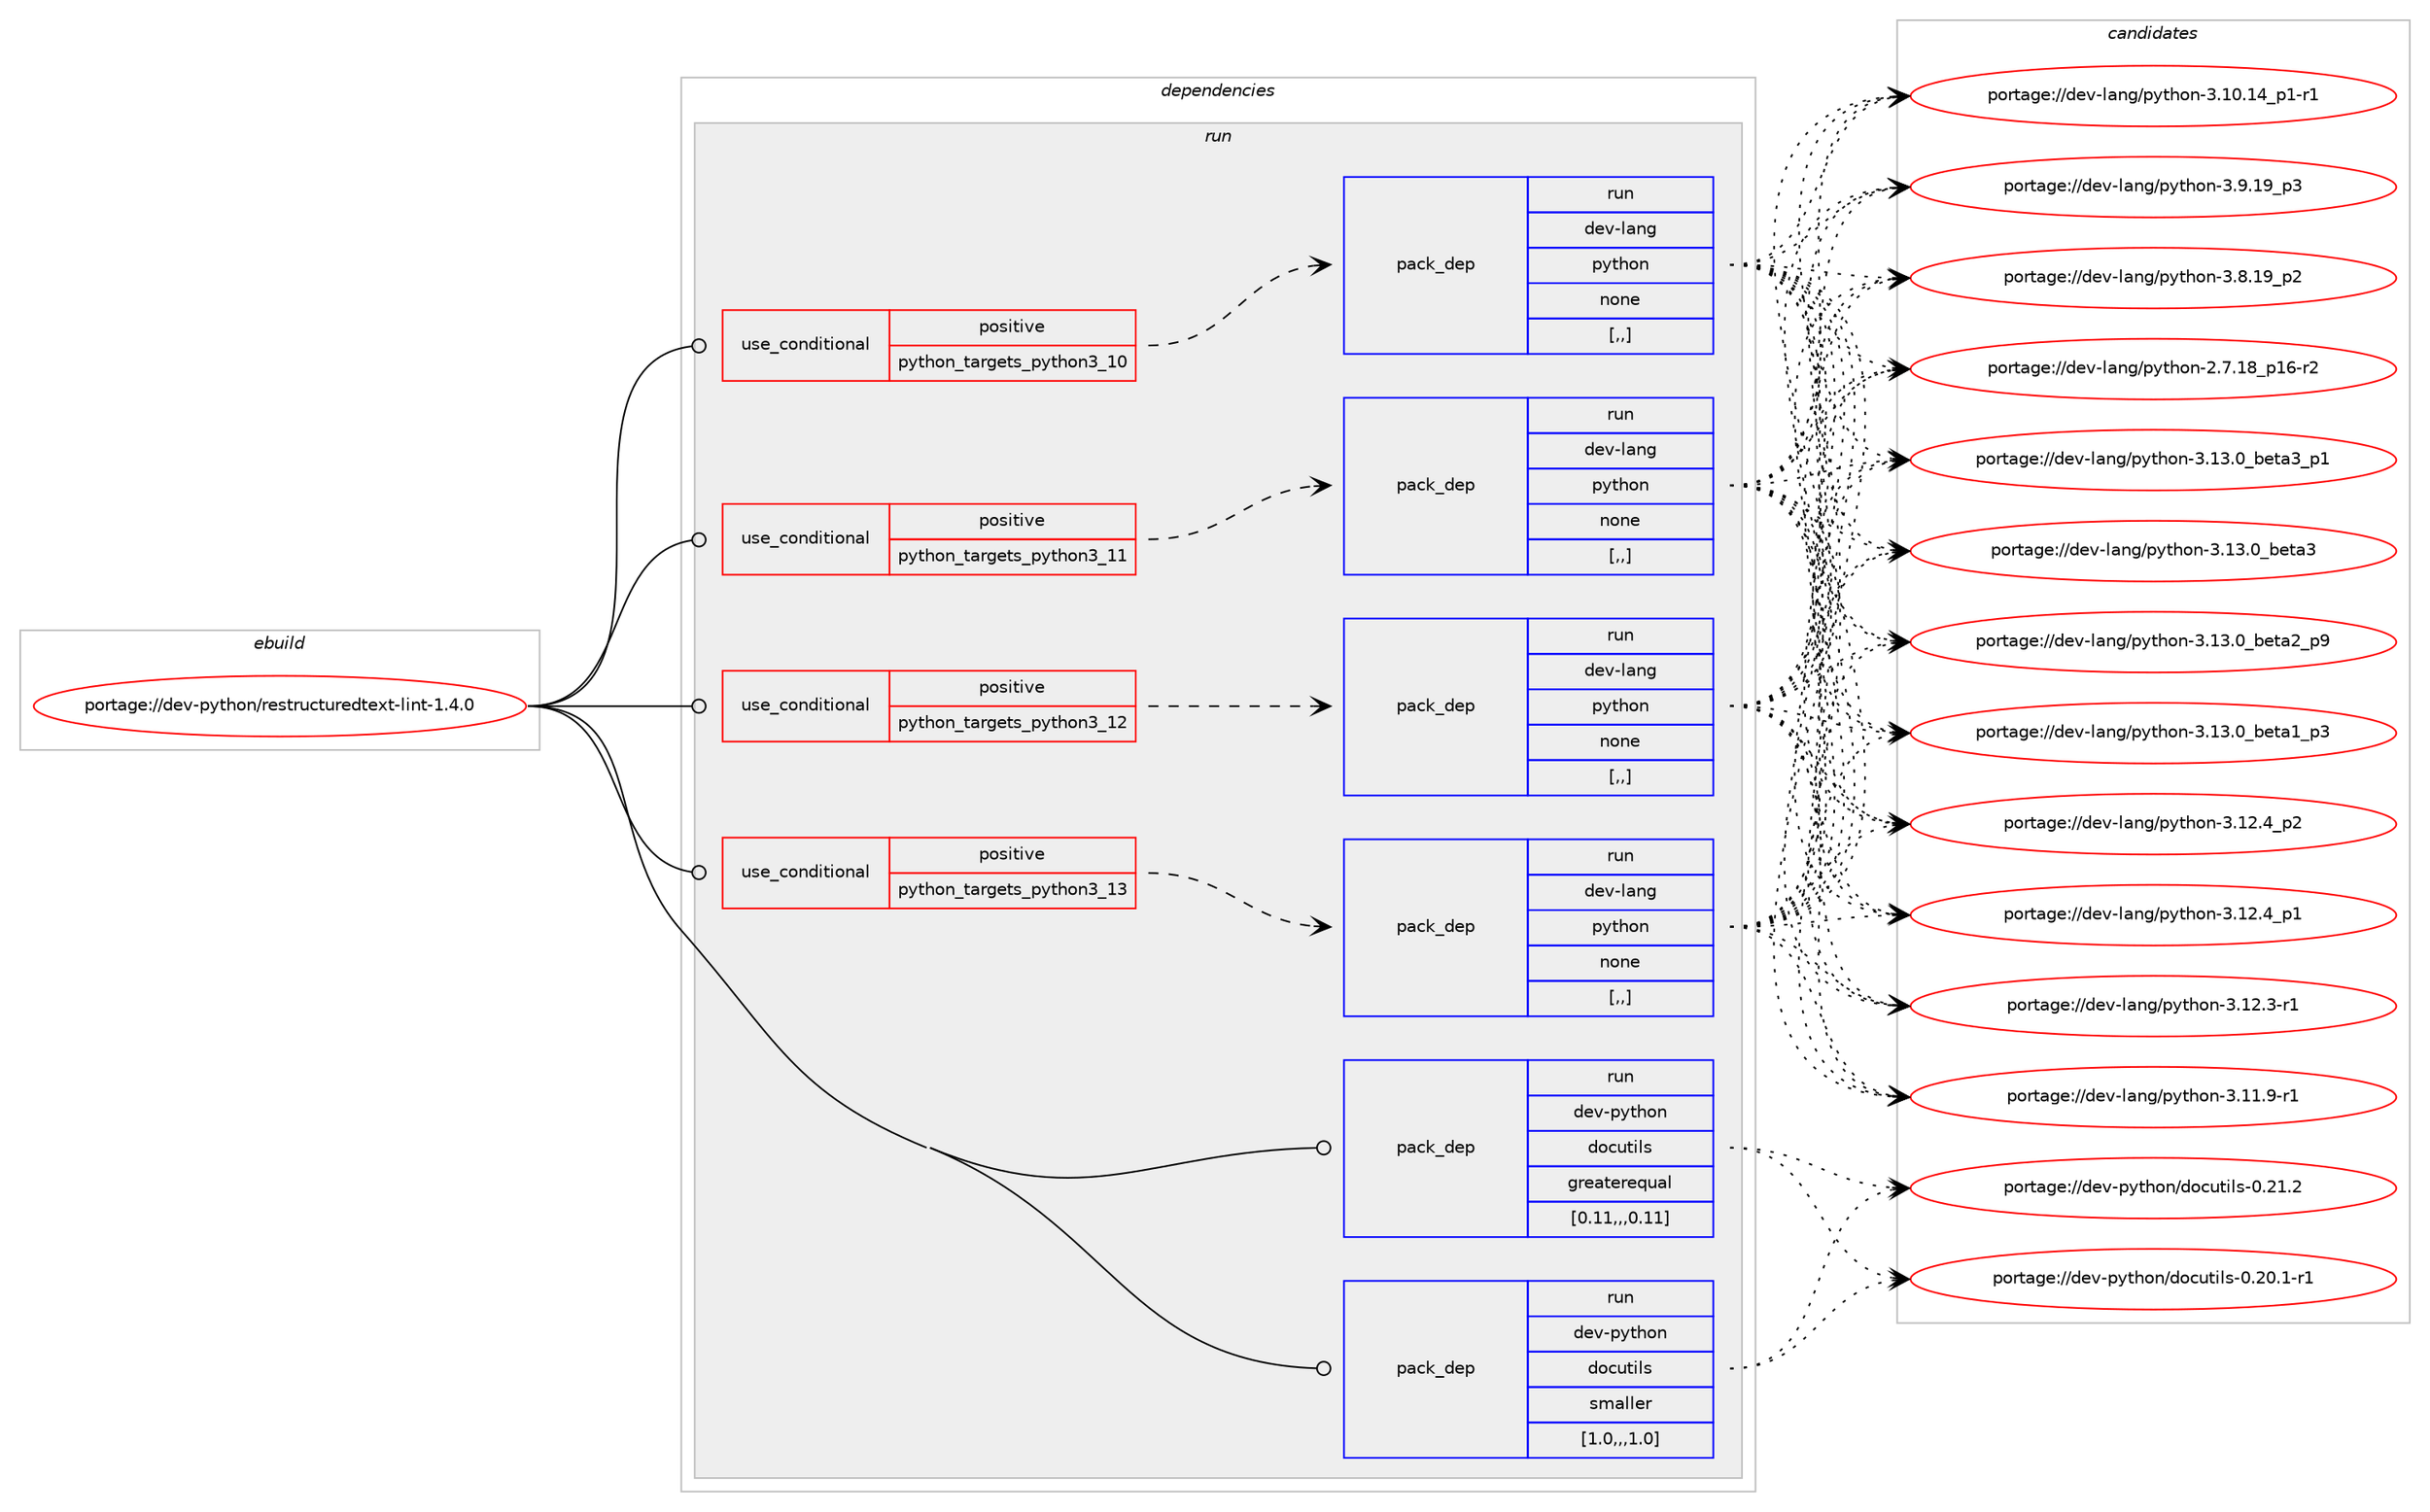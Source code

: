 digraph prolog {

# *************
# Graph options
# *************

newrank=true;
concentrate=true;
compound=true;
graph [rankdir=LR,fontname=Helvetica,fontsize=10,ranksep=1.5];#, ranksep=2.5, nodesep=0.2];
edge  [arrowhead=vee];
node  [fontname=Helvetica,fontsize=10];

# **********
# The ebuild
# **********

subgraph cluster_leftcol {
color=gray;
rank=same;
label=<<i>ebuild</i>>;
id [label="portage://dev-python/restructuredtext-lint-1.4.0", color=red, width=4, href="../dev-python/restructuredtext-lint-1.4.0.svg"];
}

# ****************
# The dependencies
# ****************

subgraph cluster_midcol {
color=gray;
label=<<i>dependencies</i>>;
subgraph cluster_compile {
fillcolor="#eeeeee";
style=filled;
label=<<i>compile</i>>;
}
subgraph cluster_compileandrun {
fillcolor="#eeeeee";
style=filled;
label=<<i>compile and run</i>>;
}
subgraph cluster_run {
fillcolor="#eeeeee";
style=filled;
label=<<i>run</i>>;
subgraph cond38664 {
dependency160913 [label=<<TABLE BORDER="0" CELLBORDER="1" CELLSPACING="0" CELLPADDING="4"><TR><TD ROWSPAN="3" CELLPADDING="10">use_conditional</TD></TR><TR><TD>positive</TD></TR><TR><TD>python_targets_python3_10</TD></TR></TABLE>>, shape=none, color=red];
subgraph pack120989 {
dependency160914 [label=<<TABLE BORDER="0" CELLBORDER="1" CELLSPACING="0" CELLPADDING="4" WIDTH="220"><TR><TD ROWSPAN="6" CELLPADDING="30">pack_dep</TD></TR><TR><TD WIDTH="110">run</TD></TR><TR><TD>dev-lang</TD></TR><TR><TD>python</TD></TR><TR><TD>none</TD></TR><TR><TD>[,,]</TD></TR></TABLE>>, shape=none, color=blue];
}
dependency160913:e -> dependency160914:w [weight=20,style="dashed",arrowhead="vee"];
}
id:e -> dependency160913:w [weight=20,style="solid",arrowhead="odot"];
subgraph cond38665 {
dependency160915 [label=<<TABLE BORDER="0" CELLBORDER="1" CELLSPACING="0" CELLPADDING="4"><TR><TD ROWSPAN="3" CELLPADDING="10">use_conditional</TD></TR><TR><TD>positive</TD></TR><TR><TD>python_targets_python3_11</TD></TR></TABLE>>, shape=none, color=red];
subgraph pack120990 {
dependency160916 [label=<<TABLE BORDER="0" CELLBORDER="1" CELLSPACING="0" CELLPADDING="4" WIDTH="220"><TR><TD ROWSPAN="6" CELLPADDING="30">pack_dep</TD></TR><TR><TD WIDTH="110">run</TD></TR><TR><TD>dev-lang</TD></TR><TR><TD>python</TD></TR><TR><TD>none</TD></TR><TR><TD>[,,]</TD></TR></TABLE>>, shape=none, color=blue];
}
dependency160915:e -> dependency160916:w [weight=20,style="dashed",arrowhead="vee"];
}
id:e -> dependency160915:w [weight=20,style="solid",arrowhead="odot"];
subgraph cond38666 {
dependency160917 [label=<<TABLE BORDER="0" CELLBORDER="1" CELLSPACING="0" CELLPADDING="4"><TR><TD ROWSPAN="3" CELLPADDING="10">use_conditional</TD></TR><TR><TD>positive</TD></TR><TR><TD>python_targets_python3_12</TD></TR></TABLE>>, shape=none, color=red];
subgraph pack120991 {
dependency160918 [label=<<TABLE BORDER="0" CELLBORDER="1" CELLSPACING="0" CELLPADDING="4" WIDTH="220"><TR><TD ROWSPAN="6" CELLPADDING="30">pack_dep</TD></TR><TR><TD WIDTH="110">run</TD></TR><TR><TD>dev-lang</TD></TR><TR><TD>python</TD></TR><TR><TD>none</TD></TR><TR><TD>[,,]</TD></TR></TABLE>>, shape=none, color=blue];
}
dependency160917:e -> dependency160918:w [weight=20,style="dashed",arrowhead="vee"];
}
id:e -> dependency160917:w [weight=20,style="solid",arrowhead="odot"];
subgraph cond38667 {
dependency160919 [label=<<TABLE BORDER="0" CELLBORDER="1" CELLSPACING="0" CELLPADDING="4"><TR><TD ROWSPAN="3" CELLPADDING="10">use_conditional</TD></TR><TR><TD>positive</TD></TR><TR><TD>python_targets_python3_13</TD></TR></TABLE>>, shape=none, color=red];
subgraph pack120992 {
dependency160920 [label=<<TABLE BORDER="0" CELLBORDER="1" CELLSPACING="0" CELLPADDING="4" WIDTH="220"><TR><TD ROWSPAN="6" CELLPADDING="30">pack_dep</TD></TR><TR><TD WIDTH="110">run</TD></TR><TR><TD>dev-lang</TD></TR><TR><TD>python</TD></TR><TR><TD>none</TD></TR><TR><TD>[,,]</TD></TR></TABLE>>, shape=none, color=blue];
}
dependency160919:e -> dependency160920:w [weight=20,style="dashed",arrowhead="vee"];
}
id:e -> dependency160919:w [weight=20,style="solid",arrowhead="odot"];
subgraph pack120993 {
dependency160921 [label=<<TABLE BORDER="0" CELLBORDER="1" CELLSPACING="0" CELLPADDING="4" WIDTH="220"><TR><TD ROWSPAN="6" CELLPADDING="30">pack_dep</TD></TR><TR><TD WIDTH="110">run</TD></TR><TR><TD>dev-python</TD></TR><TR><TD>docutils</TD></TR><TR><TD>greaterequal</TD></TR><TR><TD>[0.11,,,0.11]</TD></TR></TABLE>>, shape=none, color=blue];
}
id:e -> dependency160921:w [weight=20,style="solid",arrowhead="odot"];
subgraph pack120994 {
dependency160922 [label=<<TABLE BORDER="0" CELLBORDER="1" CELLSPACING="0" CELLPADDING="4" WIDTH="220"><TR><TD ROWSPAN="6" CELLPADDING="30">pack_dep</TD></TR><TR><TD WIDTH="110">run</TD></TR><TR><TD>dev-python</TD></TR><TR><TD>docutils</TD></TR><TR><TD>smaller</TD></TR><TR><TD>[1.0,,,1.0]</TD></TR></TABLE>>, shape=none, color=blue];
}
id:e -> dependency160922:w [weight=20,style="solid",arrowhead="odot"];
}
}

# **************
# The candidates
# **************

subgraph cluster_choices {
rank=same;
color=gray;
label=<<i>candidates</i>>;

subgraph choice120989 {
color=black;
nodesep=1;
choice10010111845108971101034711212111610411111045514649514648959810111697519511249 [label="portage://dev-lang/python-3.13.0_beta3_p1", color=red, width=4,href="../dev-lang/python-3.13.0_beta3_p1.svg"];
choice1001011184510897110103471121211161041111104551464951464895981011169751 [label="portage://dev-lang/python-3.13.0_beta3", color=red, width=4,href="../dev-lang/python-3.13.0_beta3.svg"];
choice10010111845108971101034711212111610411111045514649514648959810111697509511257 [label="portage://dev-lang/python-3.13.0_beta2_p9", color=red, width=4,href="../dev-lang/python-3.13.0_beta2_p9.svg"];
choice10010111845108971101034711212111610411111045514649514648959810111697499511251 [label="portage://dev-lang/python-3.13.0_beta1_p3", color=red, width=4,href="../dev-lang/python-3.13.0_beta1_p3.svg"];
choice100101118451089711010347112121116104111110455146495046529511250 [label="portage://dev-lang/python-3.12.4_p2", color=red, width=4,href="../dev-lang/python-3.12.4_p2.svg"];
choice100101118451089711010347112121116104111110455146495046529511249 [label="portage://dev-lang/python-3.12.4_p1", color=red, width=4,href="../dev-lang/python-3.12.4_p1.svg"];
choice100101118451089711010347112121116104111110455146495046514511449 [label="portage://dev-lang/python-3.12.3-r1", color=red, width=4,href="../dev-lang/python-3.12.3-r1.svg"];
choice100101118451089711010347112121116104111110455146494946574511449 [label="portage://dev-lang/python-3.11.9-r1", color=red, width=4,href="../dev-lang/python-3.11.9-r1.svg"];
choice100101118451089711010347112121116104111110455146494846495295112494511449 [label="portage://dev-lang/python-3.10.14_p1-r1", color=red, width=4,href="../dev-lang/python-3.10.14_p1-r1.svg"];
choice100101118451089711010347112121116104111110455146574649579511251 [label="portage://dev-lang/python-3.9.19_p3", color=red, width=4,href="../dev-lang/python-3.9.19_p3.svg"];
choice100101118451089711010347112121116104111110455146564649579511250 [label="portage://dev-lang/python-3.8.19_p2", color=red, width=4,href="../dev-lang/python-3.8.19_p2.svg"];
choice100101118451089711010347112121116104111110455046554649569511249544511450 [label="portage://dev-lang/python-2.7.18_p16-r2", color=red, width=4,href="../dev-lang/python-2.7.18_p16-r2.svg"];
dependency160914:e -> choice10010111845108971101034711212111610411111045514649514648959810111697519511249:w [style=dotted,weight="100"];
dependency160914:e -> choice1001011184510897110103471121211161041111104551464951464895981011169751:w [style=dotted,weight="100"];
dependency160914:e -> choice10010111845108971101034711212111610411111045514649514648959810111697509511257:w [style=dotted,weight="100"];
dependency160914:e -> choice10010111845108971101034711212111610411111045514649514648959810111697499511251:w [style=dotted,weight="100"];
dependency160914:e -> choice100101118451089711010347112121116104111110455146495046529511250:w [style=dotted,weight="100"];
dependency160914:e -> choice100101118451089711010347112121116104111110455146495046529511249:w [style=dotted,weight="100"];
dependency160914:e -> choice100101118451089711010347112121116104111110455146495046514511449:w [style=dotted,weight="100"];
dependency160914:e -> choice100101118451089711010347112121116104111110455146494946574511449:w [style=dotted,weight="100"];
dependency160914:e -> choice100101118451089711010347112121116104111110455146494846495295112494511449:w [style=dotted,weight="100"];
dependency160914:e -> choice100101118451089711010347112121116104111110455146574649579511251:w [style=dotted,weight="100"];
dependency160914:e -> choice100101118451089711010347112121116104111110455146564649579511250:w [style=dotted,weight="100"];
dependency160914:e -> choice100101118451089711010347112121116104111110455046554649569511249544511450:w [style=dotted,weight="100"];
}
subgraph choice120990 {
color=black;
nodesep=1;
choice10010111845108971101034711212111610411111045514649514648959810111697519511249 [label="portage://dev-lang/python-3.13.0_beta3_p1", color=red, width=4,href="../dev-lang/python-3.13.0_beta3_p1.svg"];
choice1001011184510897110103471121211161041111104551464951464895981011169751 [label="portage://dev-lang/python-3.13.0_beta3", color=red, width=4,href="../dev-lang/python-3.13.0_beta3.svg"];
choice10010111845108971101034711212111610411111045514649514648959810111697509511257 [label="portage://dev-lang/python-3.13.0_beta2_p9", color=red, width=4,href="../dev-lang/python-3.13.0_beta2_p9.svg"];
choice10010111845108971101034711212111610411111045514649514648959810111697499511251 [label="portage://dev-lang/python-3.13.0_beta1_p3", color=red, width=4,href="../dev-lang/python-3.13.0_beta1_p3.svg"];
choice100101118451089711010347112121116104111110455146495046529511250 [label="portage://dev-lang/python-3.12.4_p2", color=red, width=4,href="../dev-lang/python-3.12.4_p2.svg"];
choice100101118451089711010347112121116104111110455146495046529511249 [label="portage://dev-lang/python-3.12.4_p1", color=red, width=4,href="../dev-lang/python-3.12.4_p1.svg"];
choice100101118451089711010347112121116104111110455146495046514511449 [label="portage://dev-lang/python-3.12.3-r1", color=red, width=4,href="../dev-lang/python-3.12.3-r1.svg"];
choice100101118451089711010347112121116104111110455146494946574511449 [label="portage://dev-lang/python-3.11.9-r1", color=red, width=4,href="../dev-lang/python-3.11.9-r1.svg"];
choice100101118451089711010347112121116104111110455146494846495295112494511449 [label="portage://dev-lang/python-3.10.14_p1-r1", color=red, width=4,href="../dev-lang/python-3.10.14_p1-r1.svg"];
choice100101118451089711010347112121116104111110455146574649579511251 [label="portage://dev-lang/python-3.9.19_p3", color=red, width=4,href="../dev-lang/python-3.9.19_p3.svg"];
choice100101118451089711010347112121116104111110455146564649579511250 [label="portage://dev-lang/python-3.8.19_p2", color=red, width=4,href="../dev-lang/python-3.8.19_p2.svg"];
choice100101118451089711010347112121116104111110455046554649569511249544511450 [label="portage://dev-lang/python-2.7.18_p16-r2", color=red, width=4,href="../dev-lang/python-2.7.18_p16-r2.svg"];
dependency160916:e -> choice10010111845108971101034711212111610411111045514649514648959810111697519511249:w [style=dotted,weight="100"];
dependency160916:e -> choice1001011184510897110103471121211161041111104551464951464895981011169751:w [style=dotted,weight="100"];
dependency160916:e -> choice10010111845108971101034711212111610411111045514649514648959810111697509511257:w [style=dotted,weight="100"];
dependency160916:e -> choice10010111845108971101034711212111610411111045514649514648959810111697499511251:w [style=dotted,weight="100"];
dependency160916:e -> choice100101118451089711010347112121116104111110455146495046529511250:w [style=dotted,weight="100"];
dependency160916:e -> choice100101118451089711010347112121116104111110455146495046529511249:w [style=dotted,weight="100"];
dependency160916:e -> choice100101118451089711010347112121116104111110455146495046514511449:w [style=dotted,weight="100"];
dependency160916:e -> choice100101118451089711010347112121116104111110455146494946574511449:w [style=dotted,weight="100"];
dependency160916:e -> choice100101118451089711010347112121116104111110455146494846495295112494511449:w [style=dotted,weight="100"];
dependency160916:e -> choice100101118451089711010347112121116104111110455146574649579511251:w [style=dotted,weight="100"];
dependency160916:e -> choice100101118451089711010347112121116104111110455146564649579511250:w [style=dotted,weight="100"];
dependency160916:e -> choice100101118451089711010347112121116104111110455046554649569511249544511450:w [style=dotted,weight="100"];
}
subgraph choice120991 {
color=black;
nodesep=1;
choice10010111845108971101034711212111610411111045514649514648959810111697519511249 [label="portage://dev-lang/python-3.13.0_beta3_p1", color=red, width=4,href="../dev-lang/python-3.13.0_beta3_p1.svg"];
choice1001011184510897110103471121211161041111104551464951464895981011169751 [label="portage://dev-lang/python-3.13.0_beta3", color=red, width=4,href="../dev-lang/python-3.13.0_beta3.svg"];
choice10010111845108971101034711212111610411111045514649514648959810111697509511257 [label="portage://dev-lang/python-3.13.0_beta2_p9", color=red, width=4,href="../dev-lang/python-3.13.0_beta2_p9.svg"];
choice10010111845108971101034711212111610411111045514649514648959810111697499511251 [label="portage://dev-lang/python-3.13.0_beta1_p3", color=red, width=4,href="../dev-lang/python-3.13.0_beta1_p3.svg"];
choice100101118451089711010347112121116104111110455146495046529511250 [label="portage://dev-lang/python-3.12.4_p2", color=red, width=4,href="../dev-lang/python-3.12.4_p2.svg"];
choice100101118451089711010347112121116104111110455146495046529511249 [label="portage://dev-lang/python-3.12.4_p1", color=red, width=4,href="../dev-lang/python-3.12.4_p1.svg"];
choice100101118451089711010347112121116104111110455146495046514511449 [label="portage://dev-lang/python-3.12.3-r1", color=red, width=4,href="../dev-lang/python-3.12.3-r1.svg"];
choice100101118451089711010347112121116104111110455146494946574511449 [label="portage://dev-lang/python-3.11.9-r1", color=red, width=4,href="../dev-lang/python-3.11.9-r1.svg"];
choice100101118451089711010347112121116104111110455146494846495295112494511449 [label="portage://dev-lang/python-3.10.14_p1-r1", color=red, width=4,href="../dev-lang/python-3.10.14_p1-r1.svg"];
choice100101118451089711010347112121116104111110455146574649579511251 [label="portage://dev-lang/python-3.9.19_p3", color=red, width=4,href="../dev-lang/python-3.9.19_p3.svg"];
choice100101118451089711010347112121116104111110455146564649579511250 [label="portage://dev-lang/python-3.8.19_p2", color=red, width=4,href="../dev-lang/python-3.8.19_p2.svg"];
choice100101118451089711010347112121116104111110455046554649569511249544511450 [label="portage://dev-lang/python-2.7.18_p16-r2", color=red, width=4,href="../dev-lang/python-2.7.18_p16-r2.svg"];
dependency160918:e -> choice10010111845108971101034711212111610411111045514649514648959810111697519511249:w [style=dotted,weight="100"];
dependency160918:e -> choice1001011184510897110103471121211161041111104551464951464895981011169751:w [style=dotted,weight="100"];
dependency160918:e -> choice10010111845108971101034711212111610411111045514649514648959810111697509511257:w [style=dotted,weight="100"];
dependency160918:e -> choice10010111845108971101034711212111610411111045514649514648959810111697499511251:w [style=dotted,weight="100"];
dependency160918:e -> choice100101118451089711010347112121116104111110455146495046529511250:w [style=dotted,weight="100"];
dependency160918:e -> choice100101118451089711010347112121116104111110455146495046529511249:w [style=dotted,weight="100"];
dependency160918:e -> choice100101118451089711010347112121116104111110455146495046514511449:w [style=dotted,weight="100"];
dependency160918:e -> choice100101118451089711010347112121116104111110455146494946574511449:w [style=dotted,weight="100"];
dependency160918:e -> choice100101118451089711010347112121116104111110455146494846495295112494511449:w [style=dotted,weight="100"];
dependency160918:e -> choice100101118451089711010347112121116104111110455146574649579511251:w [style=dotted,weight="100"];
dependency160918:e -> choice100101118451089711010347112121116104111110455146564649579511250:w [style=dotted,weight="100"];
dependency160918:e -> choice100101118451089711010347112121116104111110455046554649569511249544511450:w [style=dotted,weight="100"];
}
subgraph choice120992 {
color=black;
nodesep=1;
choice10010111845108971101034711212111610411111045514649514648959810111697519511249 [label="portage://dev-lang/python-3.13.0_beta3_p1", color=red, width=4,href="../dev-lang/python-3.13.0_beta3_p1.svg"];
choice1001011184510897110103471121211161041111104551464951464895981011169751 [label="portage://dev-lang/python-3.13.0_beta3", color=red, width=4,href="../dev-lang/python-3.13.0_beta3.svg"];
choice10010111845108971101034711212111610411111045514649514648959810111697509511257 [label="portage://dev-lang/python-3.13.0_beta2_p9", color=red, width=4,href="../dev-lang/python-3.13.0_beta2_p9.svg"];
choice10010111845108971101034711212111610411111045514649514648959810111697499511251 [label="portage://dev-lang/python-3.13.0_beta1_p3", color=red, width=4,href="../dev-lang/python-3.13.0_beta1_p3.svg"];
choice100101118451089711010347112121116104111110455146495046529511250 [label="portage://dev-lang/python-3.12.4_p2", color=red, width=4,href="../dev-lang/python-3.12.4_p2.svg"];
choice100101118451089711010347112121116104111110455146495046529511249 [label="portage://dev-lang/python-3.12.4_p1", color=red, width=4,href="../dev-lang/python-3.12.4_p1.svg"];
choice100101118451089711010347112121116104111110455146495046514511449 [label="portage://dev-lang/python-3.12.3-r1", color=red, width=4,href="../dev-lang/python-3.12.3-r1.svg"];
choice100101118451089711010347112121116104111110455146494946574511449 [label="portage://dev-lang/python-3.11.9-r1", color=red, width=4,href="../dev-lang/python-3.11.9-r1.svg"];
choice100101118451089711010347112121116104111110455146494846495295112494511449 [label="portage://dev-lang/python-3.10.14_p1-r1", color=red, width=4,href="../dev-lang/python-3.10.14_p1-r1.svg"];
choice100101118451089711010347112121116104111110455146574649579511251 [label="portage://dev-lang/python-3.9.19_p3", color=red, width=4,href="../dev-lang/python-3.9.19_p3.svg"];
choice100101118451089711010347112121116104111110455146564649579511250 [label="portage://dev-lang/python-3.8.19_p2", color=red, width=4,href="../dev-lang/python-3.8.19_p2.svg"];
choice100101118451089711010347112121116104111110455046554649569511249544511450 [label="portage://dev-lang/python-2.7.18_p16-r2", color=red, width=4,href="../dev-lang/python-2.7.18_p16-r2.svg"];
dependency160920:e -> choice10010111845108971101034711212111610411111045514649514648959810111697519511249:w [style=dotted,weight="100"];
dependency160920:e -> choice1001011184510897110103471121211161041111104551464951464895981011169751:w [style=dotted,weight="100"];
dependency160920:e -> choice10010111845108971101034711212111610411111045514649514648959810111697509511257:w [style=dotted,weight="100"];
dependency160920:e -> choice10010111845108971101034711212111610411111045514649514648959810111697499511251:w [style=dotted,weight="100"];
dependency160920:e -> choice100101118451089711010347112121116104111110455146495046529511250:w [style=dotted,weight="100"];
dependency160920:e -> choice100101118451089711010347112121116104111110455146495046529511249:w [style=dotted,weight="100"];
dependency160920:e -> choice100101118451089711010347112121116104111110455146495046514511449:w [style=dotted,weight="100"];
dependency160920:e -> choice100101118451089711010347112121116104111110455146494946574511449:w [style=dotted,weight="100"];
dependency160920:e -> choice100101118451089711010347112121116104111110455146494846495295112494511449:w [style=dotted,weight="100"];
dependency160920:e -> choice100101118451089711010347112121116104111110455146574649579511251:w [style=dotted,weight="100"];
dependency160920:e -> choice100101118451089711010347112121116104111110455146564649579511250:w [style=dotted,weight="100"];
dependency160920:e -> choice100101118451089711010347112121116104111110455046554649569511249544511450:w [style=dotted,weight="100"];
}
subgraph choice120993 {
color=black;
nodesep=1;
choice10010111845112121116104111110471001119911711610510811545484650494650 [label="portage://dev-python/docutils-0.21.2", color=red, width=4,href="../dev-python/docutils-0.21.2.svg"];
choice100101118451121211161041111104710011199117116105108115454846504846494511449 [label="portage://dev-python/docutils-0.20.1-r1", color=red, width=4,href="../dev-python/docutils-0.20.1-r1.svg"];
dependency160921:e -> choice10010111845112121116104111110471001119911711610510811545484650494650:w [style=dotted,weight="100"];
dependency160921:e -> choice100101118451121211161041111104710011199117116105108115454846504846494511449:w [style=dotted,weight="100"];
}
subgraph choice120994 {
color=black;
nodesep=1;
choice10010111845112121116104111110471001119911711610510811545484650494650 [label="portage://dev-python/docutils-0.21.2", color=red, width=4,href="../dev-python/docutils-0.21.2.svg"];
choice100101118451121211161041111104710011199117116105108115454846504846494511449 [label="portage://dev-python/docutils-0.20.1-r1", color=red, width=4,href="../dev-python/docutils-0.20.1-r1.svg"];
dependency160922:e -> choice10010111845112121116104111110471001119911711610510811545484650494650:w [style=dotted,weight="100"];
dependency160922:e -> choice100101118451121211161041111104710011199117116105108115454846504846494511449:w [style=dotted,weight="100"];
}
}

}
